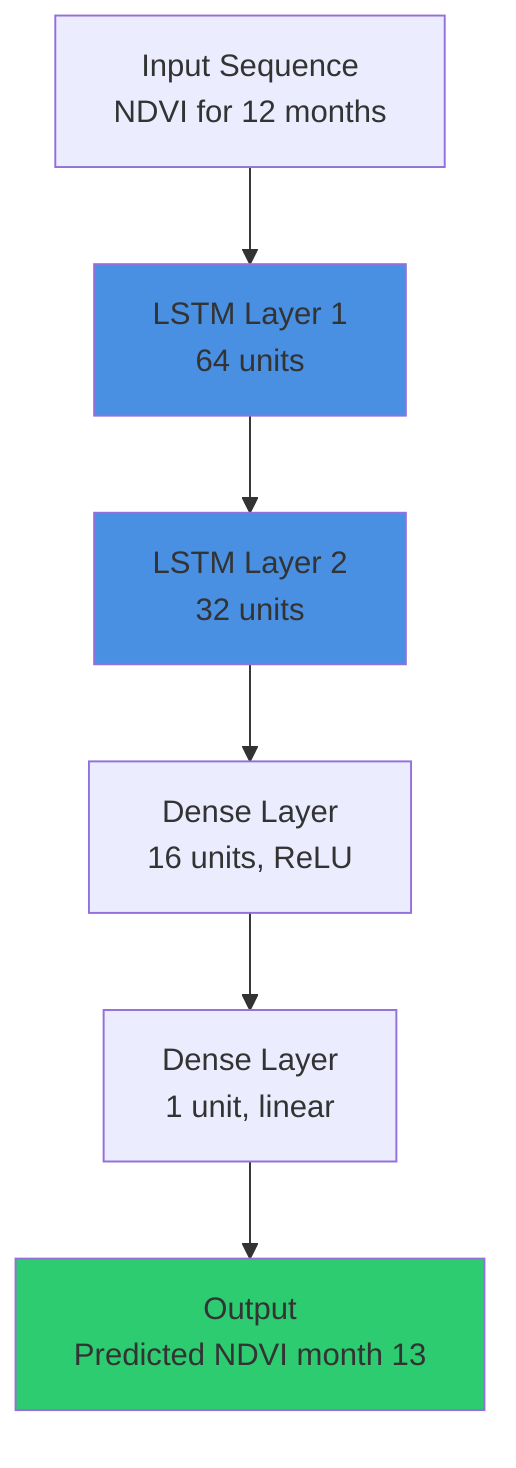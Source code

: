 flowchart TB
    Input[Input Sequence<br/>NDVI for 12 months]

    LSTM1[LSTM Layer 1<br/>64 units]
    LSTM2[LSTM Layer 2<br/>32 units]

    Dense1[Dense Layer<br/>16 units, ReLU]
    Dense2[Dense Layer<br/>1 unit, linear]

    Output[Output<br/>Predicted NDVI month 13]

    Input --> LSTM1
    LSTM1 --> LSTM2
    LSTM2 --> Dense1
    Dense1 --> Dense2
    Dense2 --> Output

    style LSTM1 fill:#4A90E2
    style LSTM2 fill:#4A90E2
    style Output fill:#2ECC71